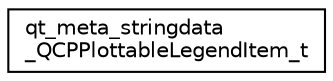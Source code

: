 digraph "Graphical Class Hierarchy"
{
  edge [fontname="Helvetica",fontsize="10",labelfontname="Helvetica",labelfontsize="10"];
  node [fontname="Helvetica",fontsize="10",shape=record];
  rankdir="LR";
  Node1 [label="qt_meta_stringdata\l_QCPPlottableLegendItem_t",height=0.2,width=0.4,color="black", fillcolor="white", style="filled",URL="$structqt__meta__stringdata___q_c_p_plottable_legend_item__t.html"];
}
